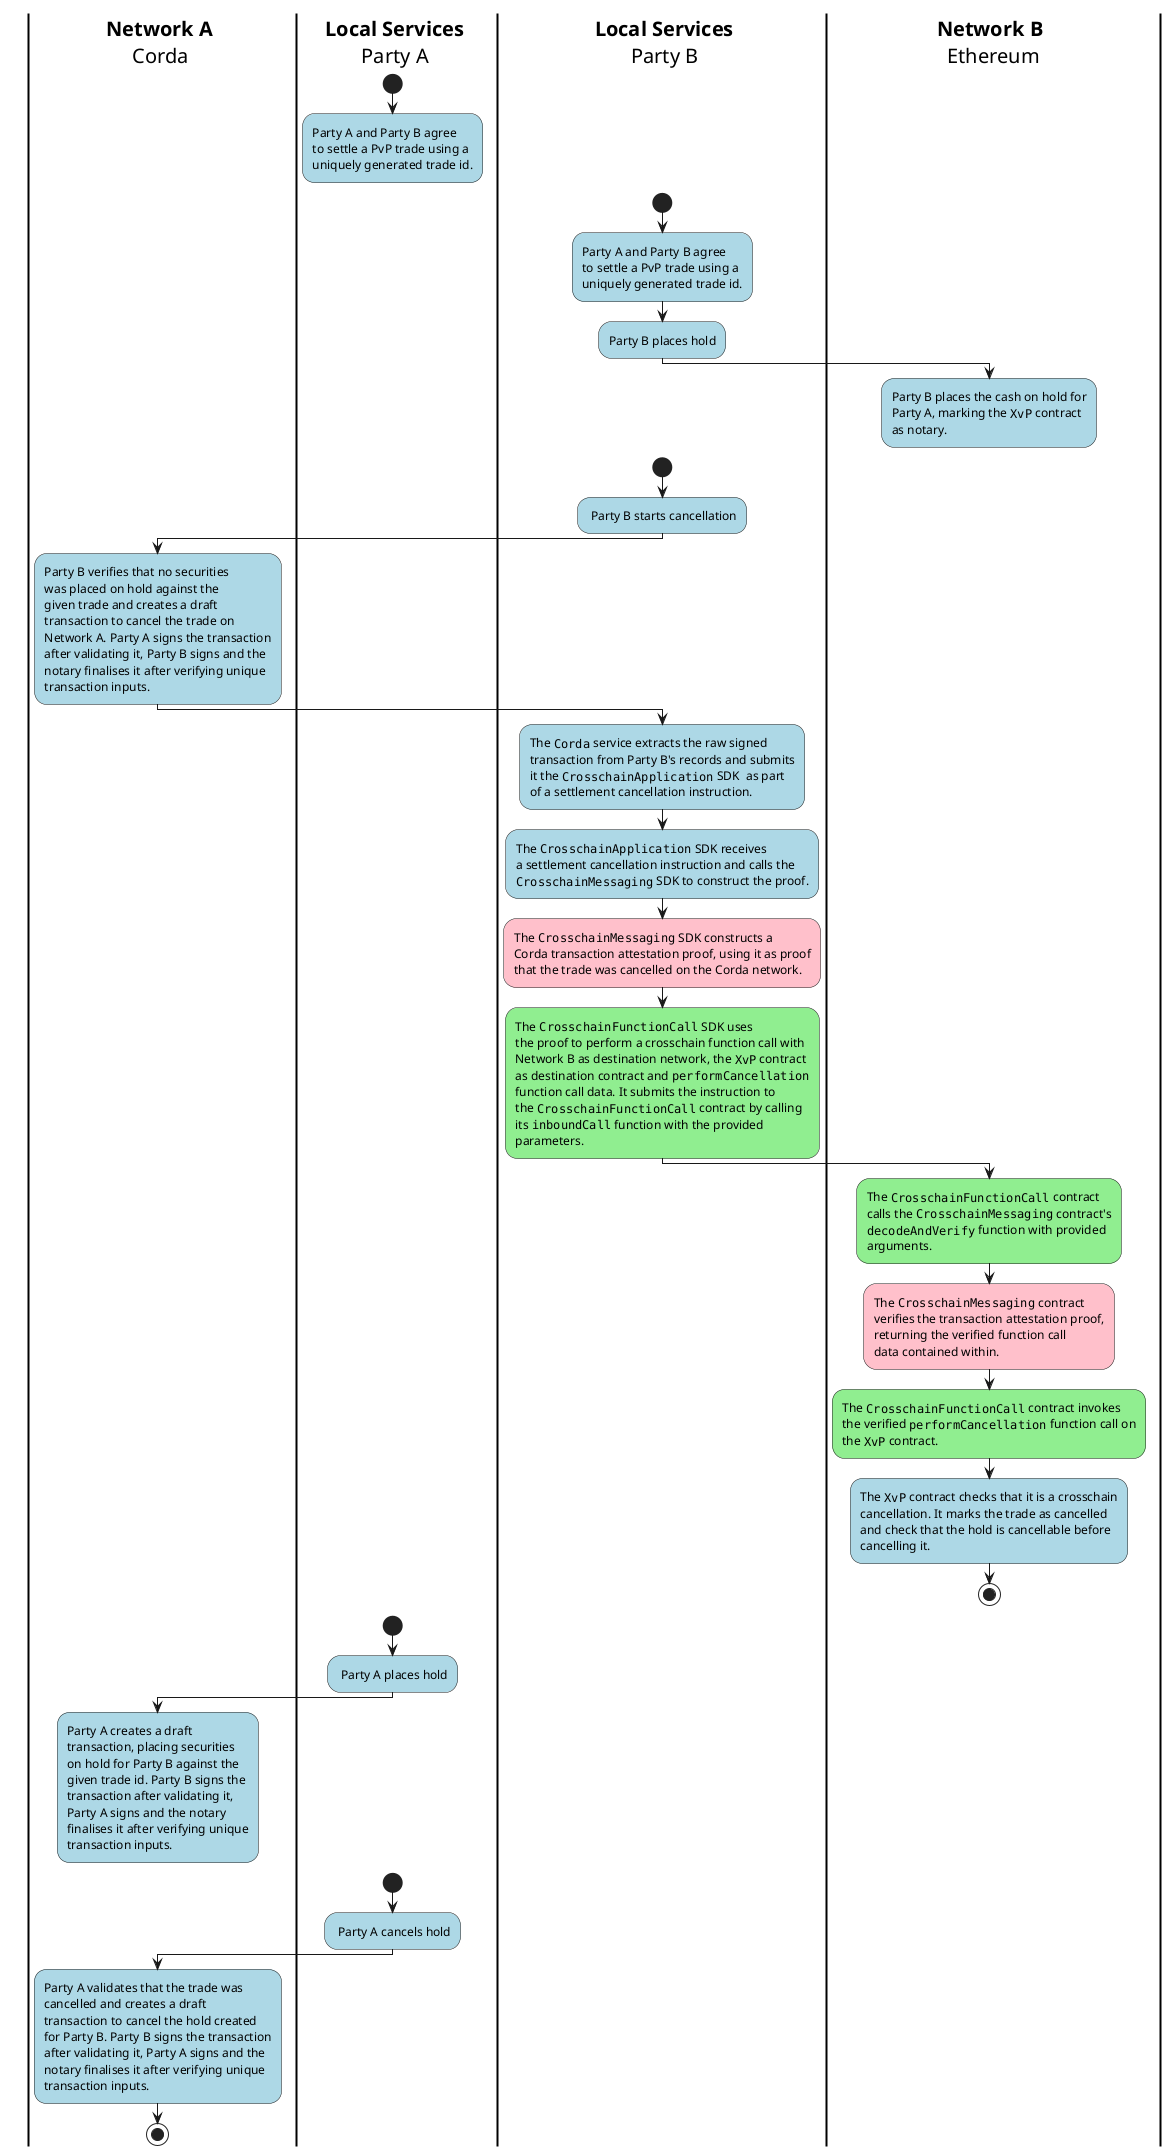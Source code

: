 @startuml 2_3_2_dvp_cancellation_on_lead_ledger_activity_diagram
skinparam ActivityBackgroundColor LightBlue
skinparam activityDiamondBackgroundColor transparent
skinparam defaultTextAlignment left
skinparam shadowing false
skinparam Swimlane {
  TitleFontColor black
  TitleFontSize 20
  BorderColor black
  BorderThickness 2
  width same
}

| **Network A**\n      Corda |
| **Local Services**\n        Party A |
| **Local Services**\n        Party B |
| **Local Services**\n        Party A |

  start
  :Party A and Party B agree
  to settle a PvP trade using a
  uniquely generated trade id.;
  detach

| **Local Services**\n        Party B |

  start
  :Party A and Party B agree
  to settle a PvP trade using a
  uniquely generated trade id.;
  :Party B places hold;

| **Network B**\n   Ethereum |

  :Party B places the cash on hold for
  Party A, marking the ""XvP"" contract
  as notary.;
  detach

| **Local Services**\n        Party B |

  start
  : Party B starts cancellation;

| **Network A**\n      Corda |

  :Party B verifies that no securities
  was placed on hold against the
  given trade and creates a draft
  transaction to cancel the trade on
  Network A. Party A signs the transaction
  after validating it, Party B signs and the
  notary finalises it after verifying unique
  transaction inputs.;
'  stop

| **Local Services**\n        Party B |

'  start
  :The ""Corda"" service extracts the raw signed
  transaction from Party B's records and submits
  it the ""CrosschainApplication"" SDK  as part
  of a settlement cancellation instruction.;

  :The ""CrosschainApplication"" SDK receives
  a settlement cancellation instruction and calls the
  ""CrosschainMessaging"" SDK to construct the proof.;

  #Pink:The ""CrosschainMessaging"" SDK constructs a
  Corda transaction attestation proof, using it as proof
  that the trade was cancelled on the Corda network.;

  #lightGreen:The ""CrosschainFunctionCall"" SDK uses
  the proof to perform a crosschain function call with
  Network B as destination network, the ""XvP"" contract
  as destination contract and ""performCancellation""
  function call data. It submits the instruction to
  the ""CrosschainFunctionCall"" contract by calling
  its ""inboundCall"" function with the provided
  parameters.;

| **Network B**\n   Ethereum |

  #lightGreen:The ""CrosschainFunctionCall"" contract
  calls the ""CrosschainMessaging"" contract's
  ""decodeAndVerify"" function with provided
  arguments.;
  #Pink:The ""CrosschainMessaging"" contract
  verifies the transaction attestation proof,
  returning the verified function call
  data contained within.;
  #lightGreen:The ""CrosschainFunctionCall"" contract invokes
  the verified ""performCancellation"" function call on
  the ""XvP"" contract.;
  :The ""XvP"" contract checks that it is a crosschain
  cancellation. It marks the trade as cancelled
  and check that the hold is cancellable before
  cancelling it.;
  stop

| **Local Services**\n        Party A |

  start
  : Party A places hold;

| **Network A**\n      Corda |

  :Party A creates a draft
  transaction, placing securities
  on hold for Party B against the
  given trade id. Party B signs the
  transaction after validating it,
  Party A signs and the notary
  finalises it after verifying unique
  transaction inputs.;
  detach

| **Local Services**\n        Party A |

  start
  : Party A cancels hold;

| **Network A**\n      Corda |

  :Party A validates that the trade was
  cancelled and creates a draft
  transaction to cancel the hold created
  for Party B. Party B signs the transaction
  after validating it, Party A signs and the
  notary finalises it after verifying unique
  transaction inputs.;
  stop

@enduml

